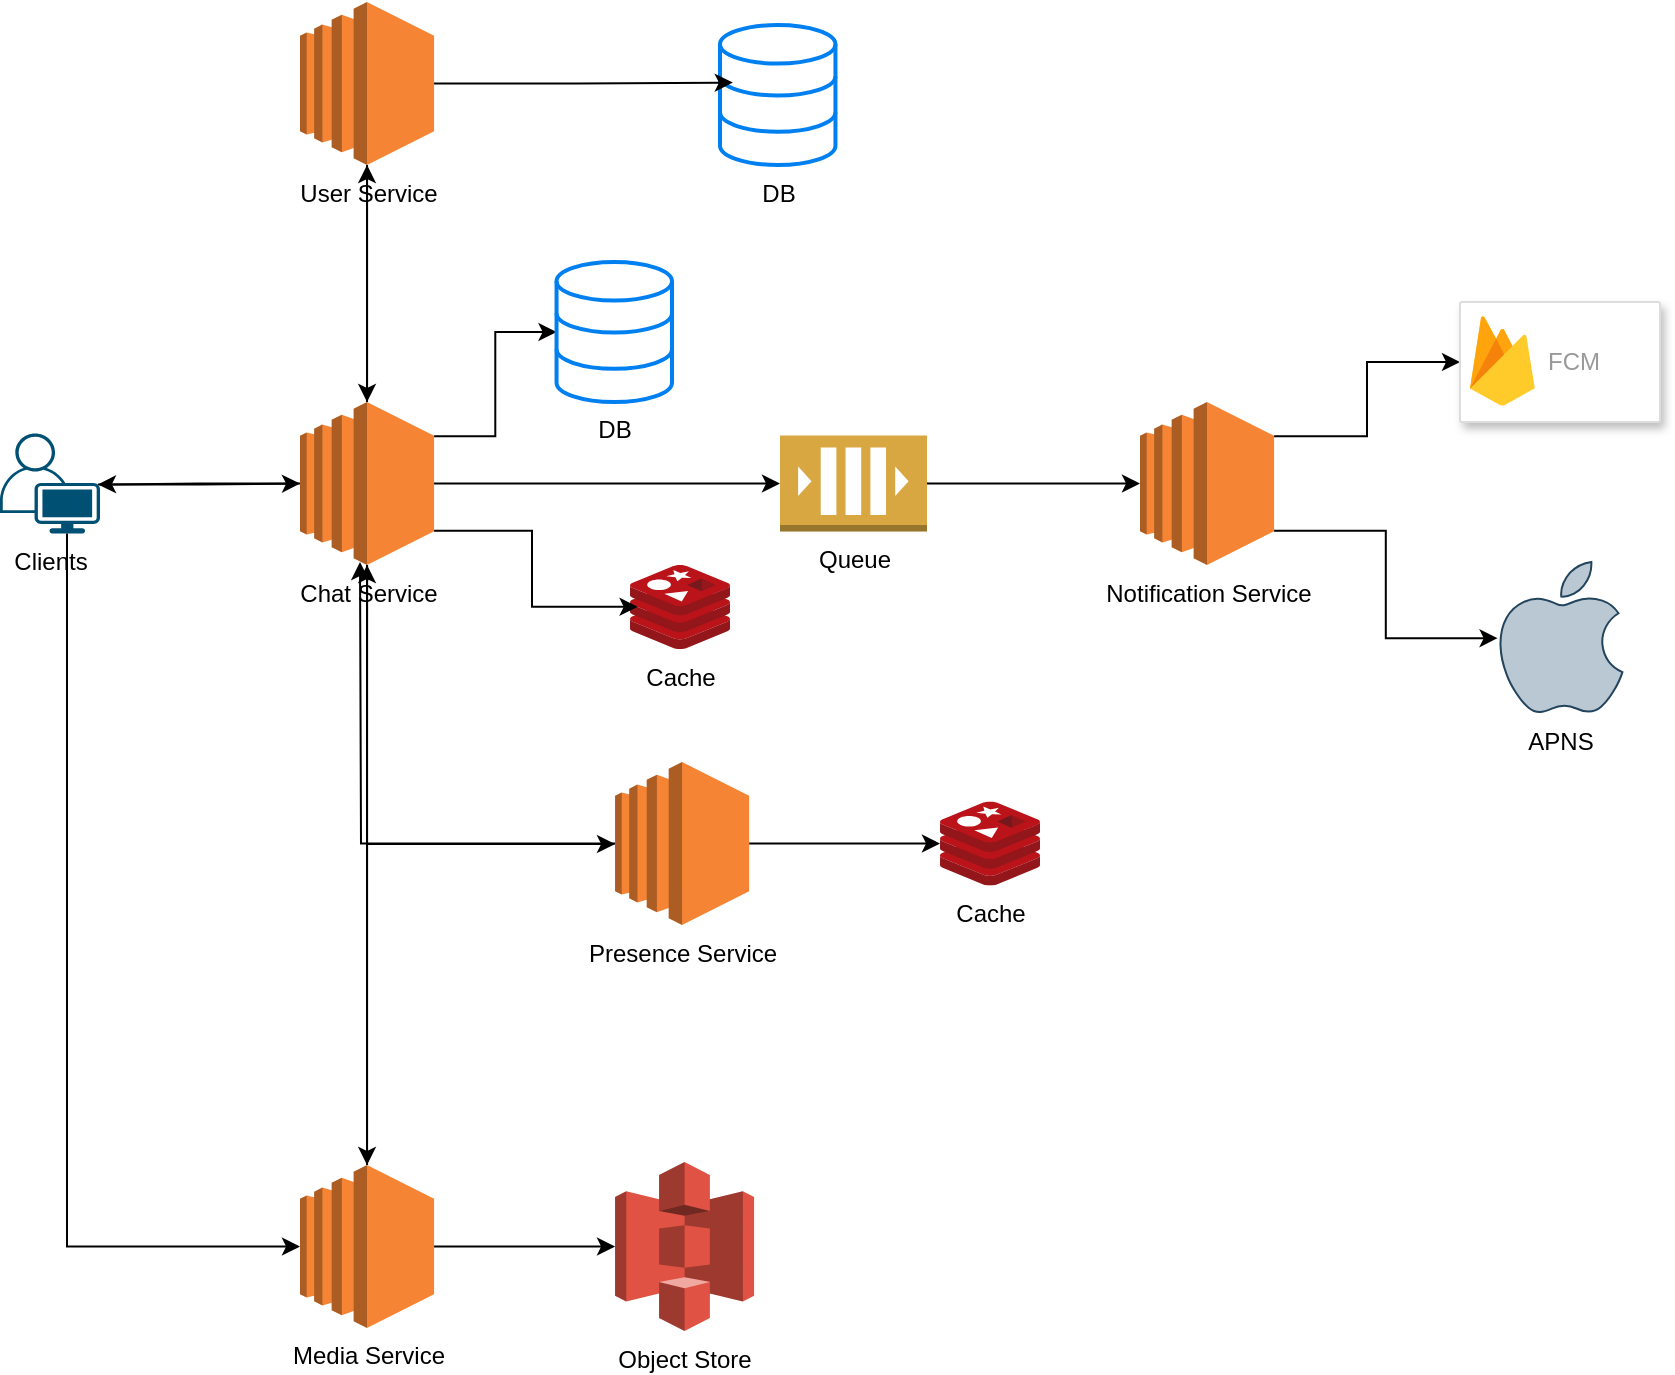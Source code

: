 <mxfile version="28.0.6">
  <diagram name="Page-1" id="gUqJHZRaJ4SWzodWHtCk">
    <mxGraphModel dx="1489" dy="894" grid="1" gridSize="10" guides="1" tooltips="1" connect="1" arrows="1" fold="1" page="1" pageScale="1" pageWidth="850" pageHeight="1100" math="0" shadow="0">
      <root>
        <mxCell id="0" />
        <mxCell id="1" parent="0" />
        <mxCell id="1l3sVz8xRKUN94Mr4Pdo-18" style="edgeStyle=orthogonalEdgeStyle;rounded=0;orthogonalLoop=1;jettySize=auto;html=1;exitX=0.98;exitY=0.51;exitDx=0;exitDy=0;exitPerimeter=0;" edge="1" parent="1" source="1l3sVz8xRKUN94Mr4Pdo-1" target="1l3sVz8xRKUN94Mr4Pdo-2">
          <mxGeometry relative="1" as="geometry" />
        </mxCell>
        <mxCell id="1l3sVz8xRKUN94Mr4Pdo-1" value="Clients" style="points=[[0.35,0,0],[0.98,0.51,0],[1,0.71,0],[0.67,1,0],[0,0.795,0],[0,0.65,0]];verticalLabelPosition=bottom;sketch=0;html=1;verticalAlign=top;aspect=fixed;align=center;pointerEvents=1;shape=mxgraph.cisco19.user;fillColor=#005073;strokeColor=none;" vertex="1" parent="1">
          <mxGeometry x="60" y="215.75" width="50" height="50" as="geometry" />
        </mxCell>
        <mxCell id="1l3sVz8xRKUN94Mr4Pdo-19" style="edgeStyle=orthogonalEdgeStyle;rounded=0;orthogonalLoop=1;jettySize=auto;html=1;exitX=0.5;exitY=0;exitDx=0;exitDy=0;exitPerimeter=0;" edge="1" parent="1" source="1l3sVz8xRKUN94Mr4Pdo-2" target="1l3sVz8xRKUN94Mr4Pdo-3">
          <mxGeometry relative="1" as="geometry" />
        </mxCell>
        <mxCell id="1l3sVz8xRKUN94Mr4Pdo-20" style="edgeStyle=orthogonalEdgeStyle;rounded=0;orthogonalLoop=1;jettySize=auto;html=1;exitX=1;exitY=0.21;exitDx=0;exitDy=0;exitPerimeter=0;" edge="1" parent="1" source="1l3sVz8xRKUN94Mr4Pdo-2" target="1l3sVz8xRKUN94Mr4Pdo-13">
          <mxGeometry relative="1" as="geometry" />
        </mxCell>
        <mxCell id="1l3sVz8xRKUN94Mr4Pdo-29" style="edgeStyle=orthogonalEdgeStyle;rounded=0;orthogonalLoop=1;jettySize=auto;html=1;exitX=0.5;exitY=1;exitDx=0;exitDy=0;exitPerimeter=0;" edge="1" parent="1" source="1l3sVz8xRKUN94Mr4Pdo-2" target="1l3sVz8xRKUN94Mr4Pdo-5">
          <mxGeometry relative="1" as="geometry">
            <Array as="points">
              <mxPoint x="244" y="421" />
            </Array>
          </mxGeometry>
        </mxCell>
        <mxCell id="1l3sVz8xRKUN94Mr4Pdo-30" style="edgeStyle=orthogonalEdgeStyle;rounded=0;orthogonalLoop=1;jettySize=auto;html=1;exitX=0.5;exitY=1;exitDx=0;exitDy=0;exitPerimeter=0;" edge="1" parent="1" source="1l3sVz8xRKUN94Mr4Pdo-2" target="1l3sVz8xRKUN94Mr4Pdo-4">
          <mxGeometry relative="1" as="geometry" />
        </mxCell>
        <mxCell id="1l3sVz8xRKUN94Mr4Pdo-2" value="Chat Service" style="outlineConnect=0;dashed=0;verticalLabelPosition=bottom;verticalAlign=top;align=center;html=1;shape=mxgraph.aws3.ec2;fillColor=#F58534;gradientColor=none;" vertex="1" parent="1">
          <mxGeometry x="210" y="200" width="67.04" height="81.5" as="geometry" />
        </mxCell>
        <mxCell id="1l3sVz8xRKUN94Mr4Pdo-3" value="User Service" style="outlineConnect=0;dashed=0;verticalLabelPosition=bottom;verticalAlign=top;align=center;html=1;shape=mxgraph.aws3.ec2;fillColor=#F58534;gradientColor=none;" vertex="1" parent="1">
          <mxGeometry x="210" width="67.04" height="81.5" as="geometry" />
        </mxCell>
        <mxCell id="1l3sVz8xRKUN94Mr4Pdo-4" value="Media Service" style="outlineConnect=0;dashed=0;verticalLabelPosition=bottom;verticalAlign=top;align=center;html=1;shape=mxgraph.aws3.ec2;fillColor=#F58534;gradientColor=none;" vertex="1" parent="1">
          <mxGeometry x="210" y="581.5" width="67.04" height="81.5" as="geometry" />
        </mxCell>
        <mxCell id="1l3sVz8xRKUN94Mr4Pdo-28" style="edgeStyle=orthogonalEdgeStyle;rounded=0;orthogonalLoop=1;jettySize=auto;html=1;exitX=1;exitY=0.5;exitDx=0;exitDy=0;exitPerimeter=0;" edge="1" parent="1" source="1l3sVz8xRKUN94Mr4Pdo-5" target="1l3sVz8xRKUN94Mr4Pdo-8">
          <mxGeometry relative="1" as="geometry" />
        </mxCell>
        <mxCell id="1l3sVz8xRKUN94Mr4Pdo-37" style="edgeStyle=orthogonalEdgeStyle;rounded=0;orthogonalLoop=1;jettySize=auto;html=1;exitX=0;exitY=0.5;exitDx=0;exitDy=0;exitPerimeter=0;" edge="1" parent="1" source="1l3sVz8xRKUN94Mr4Pdo-5">
          <mxGeometry relative="1" as="geometry">
            <mxPoint x="240" y="280" as="targetPoint" />
          </mxGeometry>
        </mxCell>
        <mxCell id="1l3sVz8xRKUN94Mr4Pdo-5" value="Presence Service" style="outlineConnect=0;dashed=0;verticalLabelPosition=bottom;verticalAlign=top;align=center;html=1;shape=mxgraph.aws3.ec2;fillColor=#F58534;gradientColor=none;" vertex="1" parent="1">
          <mxGeometry x="367.53" y="380" width="67.04" height="81.5" as="geometry" />
        </mxCell>
        <mxCell id="1l3sVz8xRKUN94Mr4Pdo-24" style="edgeStyle=orthogonalEdgeStyle;rounded=0;orthogonalLoop=1;jettySize=auto;html=1;exitX=1;exitY=0.21;exitDx=0;exitDy=0;exitPerimeter=0;entryX=0;entryY=0.5;entryDx=0;entryDy=0;" edge="1" parent="1" source="1l3sVz8xRKUN94Mr4Pdo-6" target="1l3sVz8xRKUN94Mr4Pdo-14">
          <mxGeometry relative="1" as="geometry" />
        </mxCell>
        <mxCell id="1l3sVz8xRKUN94Mr4Pdo-27" style="edgeStyle=orthogonalEdgeStyle;rounded=0;orthogonalLoop=1;jettySize=auto;html=1;exitX=1;exitY=0.79;exitDx=0;exitDy=0;exitPerimeter=0;" edge="1" parent="1" source="1l3sVz8xRKUN94Mr4Pdo-6" target="1l3sVz8xRKUN94Mr4Pdo-26">
          <mxGeometry relative="1" as="geometry" />
        </mxCell>
        <mxCell id="1l3sVz8xRKUN94Mr4Pdo-6" value="Notification Service" style="outlineConnect=0;dashed=0;verticalLabelPosition=bottom;verticalAlign=top;align=center;html=1;shape=mxgraph.aws3.ec2;fillColor=#F58534;gradientColor=none;" vertex="1" parent="1">
          <mxGeometry x="630" y="200" width="67.04" height="81.5" as="geometry" />
        </mxCell>
        <mxCell id="1l3sVz8xRKUN94Mr4Pdo-7" value="Object Store" style="outlineConnect=0;dashed=0;verticalLabelPosition=bottom;verticalAlign=top;align=center;html=1;shape=mxgraph.aws3.s3;fillColor=#E05243;gradientColor=none;" vertex="1" parent="1">
          <mxGeometry x="367.53" y="580" width="69.51" height="84.5" as="geometry" />
        </mxCell>
        <mxCell id="1l3sVz8xRKUN94Mr4Pdo-8" value="Cache" style="image;sketch=0;aspect=fixed;html=1;points=[];align=center;fontSize=12;image=img/lib/mscae/Cache_Redis_Product.svg;" vertex="1" parent="1">
          <mxGeometry x="530" y="399.75" width="50" height="42" as="geometry" />
        </mxCell>
        <mxCell id="1l3sVz8xRKUN94Mr4Pdo-9" value="Cache" style="image;sketch=0;aspect=fixed;html=1;points=[];align=center;fontSize=12;image=img/lib/mscae/Cache_Redis_Product.svg;" vertex="1" parent="1">
          <mxGeometry x="375" y="281.5" width="50" height="42" as="geometry" />
        </mxCell>
        <mxCell id="1l3sVz8xRKUN94Mr4Pdo-23" style="edgeStyle=orthogonalEdgeStyle;rounded=0;orthogonalLoop=1;jettySize=auto;html=1;exitX=1;exitY=0.5;exitDx=0;exitDy=0;exitPerimeter=0;" edge="1" parent="1" source="1l3sVz8xRKUN94Mr4Pdo-10" target="1l3sVz8xRKUN94Mr4Pdo-6">
          <mxGeometry relative="1" as="geometry" />
        </mxCell>
        <mxCell id="1l3sVz8xRKUN94Mr4Pdo-10" value="Queue" style="outlineConnect=0;dashed=0;verticalLabelPosition=bottom;verticalAlign=top;align=center;html=1;shape=mxgraph.aws3.queue;fillColor=#D9A741;gradientColor=none;" vertex="1" parent="1">
          <mxGeometry x="450" y="216.75" width="73.5" height="48" as="geometry" />
        </mxCell>
        <mxCell id="1l3sVz8xRKUN94Mr4Pdo-12" value="&lt;span&gt;&lt;font&gt;DB&lt;/font&gt;&lt;/span&gt;" style="html=1;verticalLabelPosition=bottom;align=center;labelBackgroundColor=#ffffff;verticalAlign=top;strokeWidth=2;strokeColor=#0080F0;shadow=0;dashed=0;shape=mxgraph.ios7.icons.data;" vertex="1" parent="1">
          <mxGeometry x="420" y="11.5" width="57.73" height="70" as="geometry" />
        </mxCell>
        <mxCell id="1l3sVz8xRKUN94Mr4Pdo-13" value="DB" style="html=1;verticalLabelPosition=bottom;align=center;labelBackgroundColor=#ffffff;verticalAlign=top;strokeWidth=2;strokeColor=#0080F0;shadow=0;dashed=0;shape=mxgraph.ios7.icons.data;" vertex="1" parent="1">
          <mxGeometry x="338.27" y="130" width="57.73" height="70" as="geometry" />
        </mxCell>
        <mxCell id="1l3sVz8xRKUN94Mr4Pdo-14" value="" style="fillColor=#ffffff;strokeColor=#dddddd;shadow=1;strokeWidth=1;rounded=1;absoluteArcSize=1;arcSize=2;" vertex="1" parent="1">
          <mxGeometry x="790" y="150" width="100" height="60" as="geometry" />
        </mxCell>
        <mxCell id="1l3sVz8xRKUN94Mr4Pdo-15" value="FCM" style="sketch=0;dashed=0;connectable=0;html=1;fillColor=#5184F3;strokeColor=none;shape=mxgraph.gcp2.firebase;part=1;labelPosition=right;verticalLabelPosition=middle;align=left;verticalAlign=middle;spacingLeft=5;fontColor=#999999;fontSize=12;" vertex="1" parent="1l3sVz8xRKUN94Mr4Pdo-14">
          <mxGeometry width="32.4" height="45" relative="1" as="geometry">
            <mxPoint x="5" y="7" as="offset" />
          </mxGeometry>
        </mxCell>
        <mxCell id="1l3sVz8xRKUN94Mr4Pdo-21" style="edgeStyle=orthogonalEdgeStyle;rounded=0;orthogonalLoop=1;jettySize=auto;html=1;exitX=1;exitY=0.5;exitDx=0;exitDy=0;exitPerimeter=0;entryX=0;entryY=0.5;entryDx=0;entryDy=0;entryPerimeter=0;" edge="1" parent="1" source="1l3sVz8xRKUN94Mr4Pdo-2" target="1l3sVz8xRKUN94Mr4Pdo-10">
          <mxGeometry relative="1" as="geometry" />
        </mxCell>
        <mxCell id="1l3sVz8xRKUN94Mr4Pdo-22" style="edgeStyle=orthogonalEdgeStyle;rounded=0;orthogonalLoop=1;jettySize=auto;html=1;exitX=1;exitY=0.79;exitDx=0;exitDy=0;exitPerimeter=0;entryX=0.076;entryY=0.498;entryDx=0;entryDy=0;entryPerimeter=0;" edge="1" parent="1" source="1l3sVz8xRKUN94Mr4Pdo-2" target="1l3sVz8xRKUN94Mr4Pdo-9">
          <mxGeometry relative="1" as="geometry" />
        </mxCell>
        <mxCell id="1l3sVz8xRKUN94Mr4Pdo-26" value="APNS" style="dashed=0;outlineConnect=0;html=1;align=center;labelPosition=center;verticalLabelPosition=bottom;verticalAlign=top;shape=mxgraph.weblogos.apple;fillColor=#bac8d3;strokeColor=#23445d;" vertex="1" parent="1">
          <mxGeometry x="808.8" y="280" width="62.4" height="76.2" as="geometry" />
        </mxCell>
        <mxCell id="1l3sVz8xRKUN94Mr4Pdo-31" style="edgeStyle=orthogonalEdgeStyle;rounded=0;orthogonalLoop=1;jettySize=auto;html=1;exitX=1;exitY=0.5;exitDx=0;exitDy=0;exitPerimeter=0;entryX=0;entryY=0.5;entryDx=0;entryDy=0;entryPerimeter=0;" edge="1" parent="1" source="1l3sVz8xRKUN94Mr4Pdo-4" target="1l3sVz8xRKUN94Mr4Pdo-7">
          <mxGeometry relative="1" as="geometry" />
        </mxCell>
        <mxCell id="1l3sVz8xRKUN94Mr4Pdo-32" style="edgeStyle=orthogonalEdgeStyle;rounded=0;orthogonalLoop=1;jettySize=auto;html=1;exitX=1;exitY=0.5;exitDx=0;exitDy=0;exitPerimeter=0;entryX=0.111;entryY=0.411;entryDx=0;entryDy=0;entryPerimeter=0;" edge="1" parent="1" source="1l3sVz8xRKUN94Mr4Pdo-3" target="1l3sVz8xRKUN94Mr4Pdo-12">
          <mxGeometry relative="1" as="geometry" />
        </mxCell>
        <mxCell id="1l3sVz8xRKUN94Mr4Pdo-34" style="edgeStyle=orthogonalEdgeStyle;rounded=0;orthogonalLoop=1;jettySize=auto;html=1;exitX=0;exitY=0.5;exitDx=0;exitDy=0;exitPerimeter=0;entryX=0.98;entryY=0.51;entryDx=0;entryDy=0;entryPerimeter=0;" edge="1" parent="1" source="1l3sVz8xRKUN94Mr4Pdo-2" target="1l3sVz8xRKUN94Mr4Pdo-1">
          <mxGeometry relative="1" as="geometry" />
        </mxCell>
        <mxCell id="1l3sVz8xRKUN94Mr4Pdo-35" style="edgeStyle=orthogonalEdgeStyle;rounded=0;orthogonalLoop=1;jettySize=auto;html=1;exitX=0.5;exitY=1;exitDx=0;exitDy=0;exitPerimeter=0;entryX=0.5;entryY=0;entryDx=0;entryDy=0;entryPerimeter=0;" edge="1" parent="1" source="1l3sVz8xRKUN94Mr4Pdo-3" target="1l3sVz8xRKUN94Mr4Pdo-2">
          <mxGeometry relative="1" as="geometry" />
        </mxCell>
        <mxCell id="1l3sVz8xRKUN94Mr4Pdo-36" style="edgeStyle=orthogonalEdgeStyle;rounded=0;orthogonalLoop=1;jettySize=auto;html=1;exitX=0.5;exitY=0;exitDx=0;exitDy=0;exitPerimeter=0;entryX=0.5;entryY=1;entryDx=0;entryDy=0;entryPerimeter=0;" edge="1" parent="1" source="1l3sVz8xRKUN94Mr4Pdo-4" target="1l3sVz8xRKUN94Mr4Pdo-2">
          <mxGeometry relative="1" as="geometry" />
        </mxCell>
        <mxCell id="1l3sVz8xRKUN94Mr4Pdo-38" style="edgeStyle=orthogonalEdgeStyle;rounded=0;orthogonalLoop=1;jettySize=auto;html=1;exitX=0.67;exitY=1;exitDx=0;exitDy=0;exitPerimeter=0;entryX=0;entryY=0.5;entryDx=0;entryDy=0;entryPerimeter=0;" edge="1" parent="1" source="1l3sVz8xRKUN94Mr4Pdo-1" target="1l3sVz8xRKUN94Mr4Pdo-4">
          <mxGeometry relative="1" as="geometry" />
        </mxCell>
      </root>
    </mxGraphModel>
  </diagram>
</mxfile>
